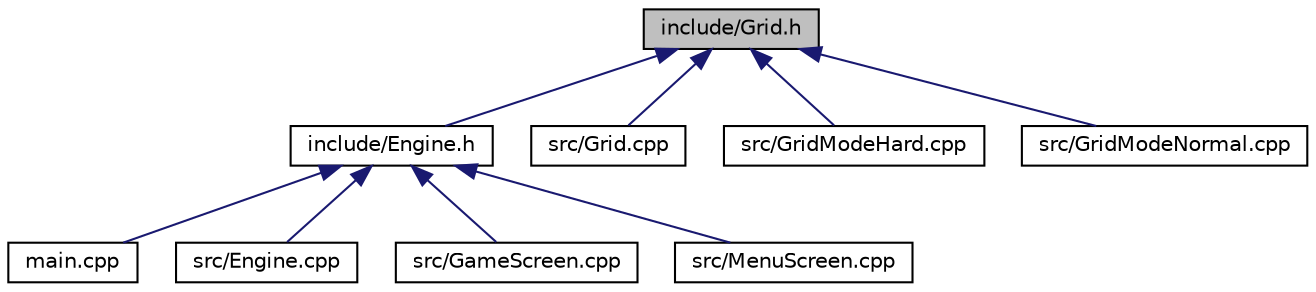 digraph G
{
  edge [fontname="Helvetica",fontsize="10",labelfontname="Helvetica",labelfontsize="10"];
  node [fontname="Helvetica",fontsize="10",shape=record];
  Node1 [label="include/Grid.h",height=0.2,width=0.4,color="black", fillcolor="grey75", style="filled" fontcolor="black"];
  Node1 -> Node2 [dir="back",color="midnightblue",fontsize="10",style="solid",fontname="Helvetica"];
  Node2 [label="include/Engine.h",height=0.2,width=0.4,color="black", fillcolor="white", style="filled",URL="$_engine_8h.html"];
  Node2 -> Node3 [dir="back",color="midnightblue",fontsize="10",style="solid",fontname="Helvetica"];
  Node3 [label="main.cpp",height=0.2,width=0.4,color="black", fillcolor="white", style="filled",URL="$main_8cpp.html"];
  Node2 -> Node4 [dir="back",color="midnightblue",fontsize="10",style="solid",fontname="Helvetica"];
  Node4 [label="src/Engine.cpp",height=0.2,width=0.4,color="black", fillcolor="white", style="filled",URL="$_engine_8cpp.html"];
  Node2 -> Node5 [dir="back",color="midnightblue",fontsize="10",style="solid",fontname="Helvetica"];
  Node5 [label="src/GameScreen.cpp",height=0.2,width=0.4,color="black", fillcolor="white", style="filled",URL="$_game_screen_8cpp.html"];
  Node2 -> Node6 [dir="back",color="midnightblue",fontsize="10",style="solid",fontname="Helvetica"];
  Node6 [label="src/MenuScreen.cpp",height=0.2,width=0.4,color="black", fillcolor="white", style="filled",URL="$_menu_screen_8cpp.html"];
  Node1 -> Node7 [dir="back",color="midnightblue",fontsize="10",style="solid",fontname="Helvetica"];
  Node7 [label="src/Grid.cpp",height=0.2,width=0.4,color="black", fillcolor="white", style="filled",URL="$_grid_8cpp.html"];
  Node1 -> Node8 [dir="back",color="midnightblue",fontsize="10",style="solid",fontname="Helvetica"];
  Node8 [label="src/GridModeHard.cpp",height=0.2,width=0.4,color="black", fillcolor="white", style="filled",URL="$_grid_mode_hard_8cpp.html"];
  Node1 -> Node9 [dir="back",color="midnightblue",fontsize="10",style="solid",fontname="Helvetica"];
  Node9 [label="src/GridModeNormal.cpp",height=0.2,width=0.4,color="black", fillcolor="white", style="filled",URL="$_grid_mode_normal_8cpp.html"];
}
